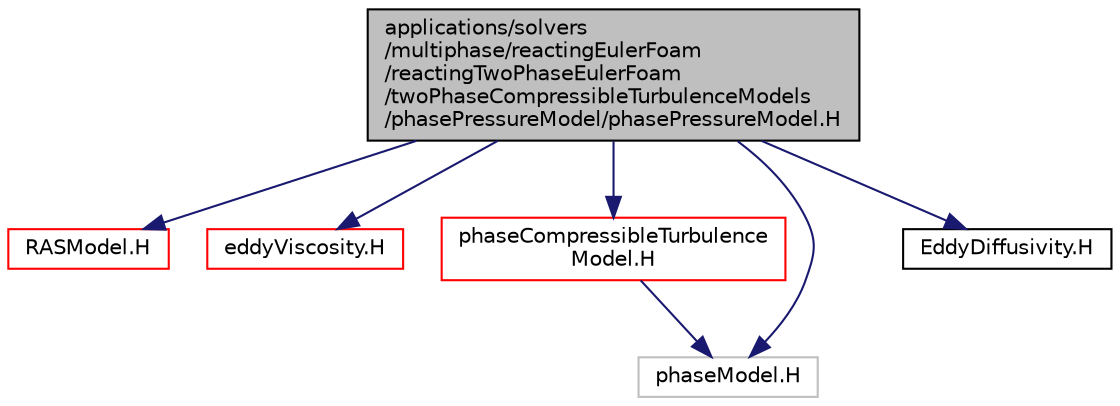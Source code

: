 digraph "applications/solvers/multiphase/reactingEulerFoam/reactingTwoPhaseEulerFoam/twoPhaseCompressibleTurbulenceModels/phasePressureModel/phasePressureModel.H"
{
  bgcolor="transparent";
  edge [fontname="Helvetica",fontsize="10",labelfontname="Helvetica",labelfontsize="10"];
  node [fontname="Helvetica",fontsize="10",shape=record];
  Node1 [label="applications/solvers\l/multiphase/reactingEulerFoam\l/reactingTwoPhaseEulerFoam\l/twoPhaseCompressibleTurbulenceModels\l/phasePressureModel/phasePressureModel.H",height=0.2,width=0.4,color="black", fillcolor="grey75", style="filled", fontcolor="black"];
  Node1 -> Node2 [color="midnightblue",fontsize="10",style="solid",fontname="Helvetica"];
  Node2 [label="RASModel.H",height=0.2,width=0.4,color="red",URL="$a10734.html"];
  Node1 -> Node3 [color="midnightblue",fontsize="10",style="solid",fontname="Helvetica"];
  Node3 [label="eddyViscosity.H",height=0.2,width=0.4,color="red",URL="$a10657.html"];
  Node1 -> Node4 [color="midnightblue",fontsize="10",style="solid",fontname="Helvetica"];
  Node4 [label="phaseCompressibleTurbulence\lModel.H",height=0.2,width=0.4,color="red",URL="$a03686.html"];
  Node4 -> Node5 [color="midnightblue",fontsize="10",style="solid",fontname="Helvetica"];
  Node5 [label="phaseModel.H",height=0.2,width=0.4,color="grey75"];
  Node1 -> Node6 [color="midnightblue",fontsize="10",style="solid",fontname="Helvetica"];
  Node6 [label="EddyDiffusivity.H",height=0.2,width=0.4,color="black",URL="$a10534.html"];
  Node1 -> Node5 [color="midnightblue",fontsize="10",style="solid",fontname="Helvetica"];
}
